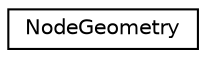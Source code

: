 digraph G
{
  edge [fontname="Helvetica",fontsize="10",labelfontname="Helvetica",labelfontsize="10"];
  node [fontname="Helvetica",fontsize="10",shape=record];
  rankdir=LR;
  Node1 [label="NodeGeometry",height=0.2,width=0.4,color="black", fillcolor="white", style="filled",URL="$d6/d83/structNodeGeometry.html"];
}
